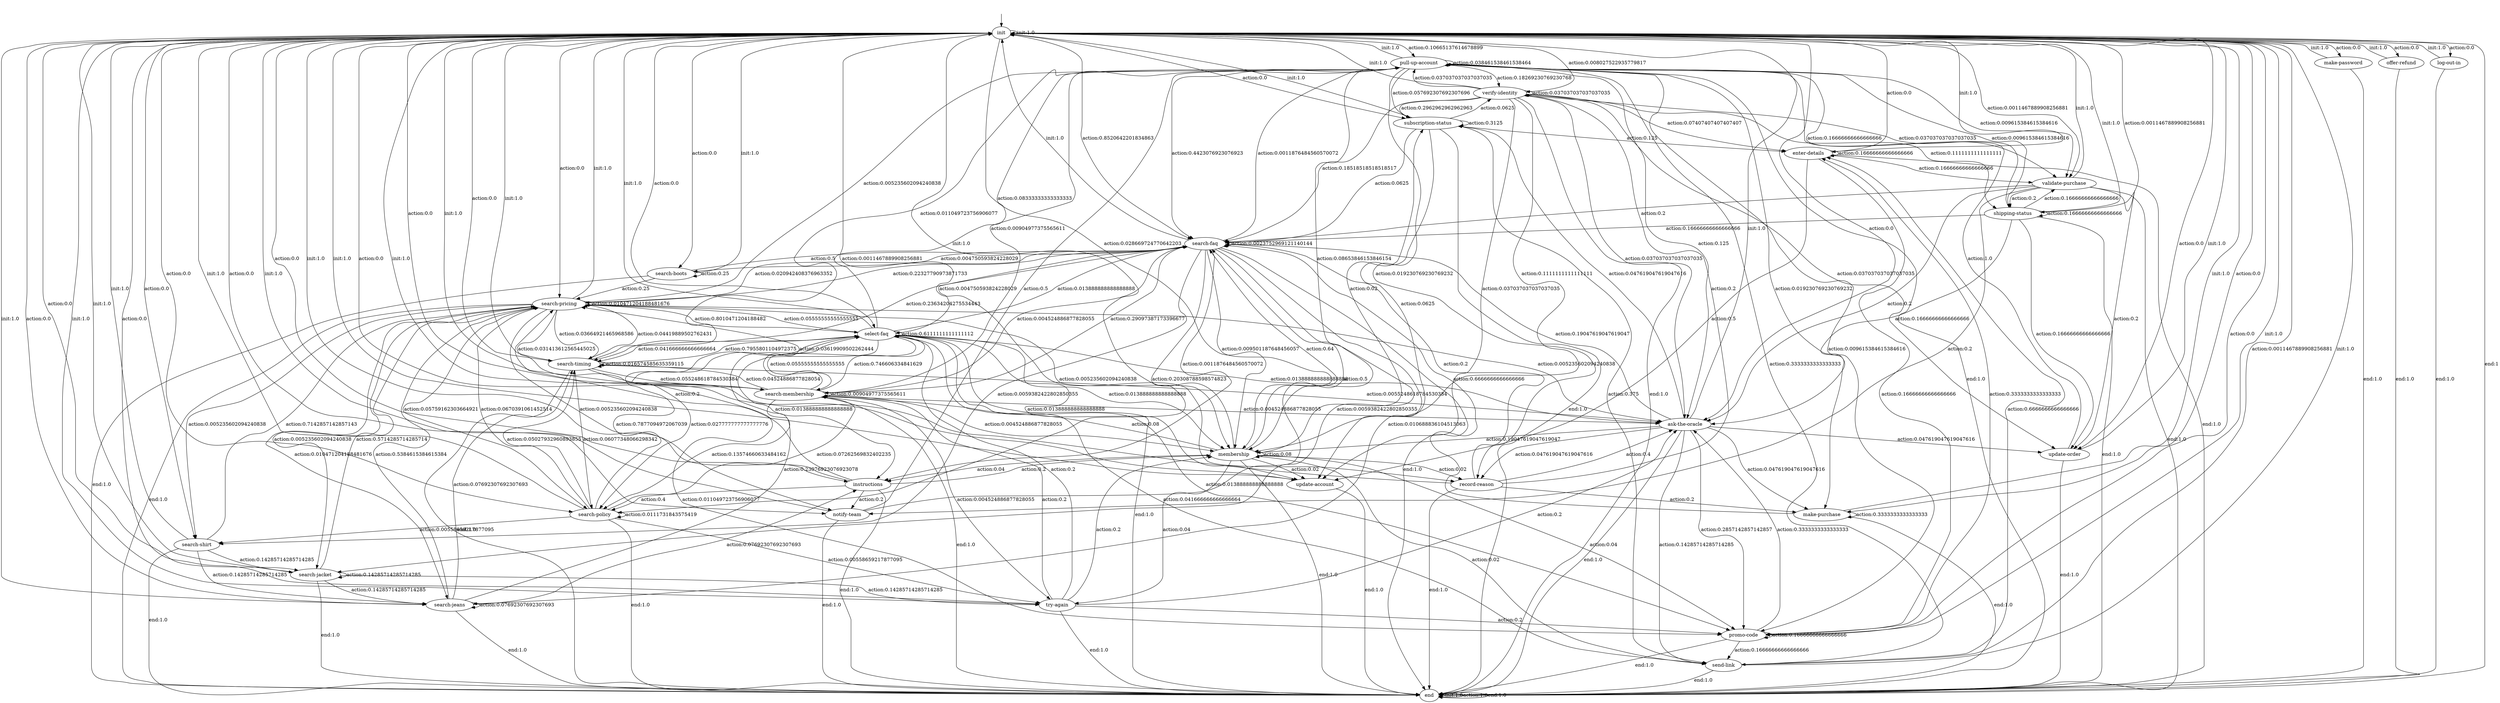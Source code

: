 digraph learned_mdp {
s0 [label="init"];
s1 [label="pull-up-account"];
s2 [label="enter-details"];
s3 [label="verify-identity"];
s4 [label="make-password"];
s5 [label="search-timing"];
s6 [label="search-policy"];
s7 [label="validate-purchase"];
s8 [label="search-faq"];
s9 [label="membership"];
s10 [label="search-boots"];
s11 [label="try-again"];
s12 [label="ask-the-oracle"];
s13 [label="update-order"];
s14 [label="promo-code"];
s15 [label="update-account"];
s16 [label="search-membership"];
s17 [label="make-purchase"];
s18 [label="offer-refund"];
s19 [label="notify-team"];
s20 [label="record-reason"];
s21 [label="search-jeans"];
s22 [label="shipping-status"];
s23 [label="search-shirt"];
s24 [label="instructions"];
s25 [label="search-jacket"];
s26 [label="log-out-in"];
s27 [label="select-faq"];
s28 [label="subscription-status"];
s29 [label="send-link"];
s30 [label="search-pricing"];
s31 [label="end"];
s0 -> s0  [label="init:1.0"];
s0 -> s1  [label="action:0.10665137614678899"];
s0 -> s2  [label="action:0.0"];
s0 -> s3  [label="action:0.008027522935779817"];
s0 -> s4  [label="action:0.0"];
s0 -> s5  [label="action:0.0"];
s0 -> s6  [label="action:0.0"];
s0 -> s7  [label="action:0.0011467889908256881"];
s0 -> s8  [label="action:0.8520642201834863"];
s0 -> s9  [label="action:0.028669724770642203"];
s0 -> s10  [label="action:0.0"];
s0 -> s11  [label="action:0.0"];
s0 -> s12  [label="action:0.0"];
s0 -> s13  [label="action:0.0"];
s0 -> s14  [label="action:0.0"];
s0 -> s15  [label="action:0.0"];
s0 -> s16  [label="action:0.0"];
s0 -> s17  [label="action:0.0"];
s0 -> s18  [label="action:0.0"];
s0 -> s19  [label="action:0.0"];
s0 -> s20  [label="action:0.0011467889908256881"];
s0 -> s21  [label="action:0.0"];
s0 -> s22  [label="action:0.0011467889908256881"];
s0 -> s23  [label="action:0.0"];
s0 -> s24  [label="action:0.0"];
s0 -> s25  [label="action:0.0"];
s0 -> s26  [label="action:0.0"];
s0 -> s27  [label="action:0.0"];
s0 -> s28  [label="action:0.0"];
s0 -> s29  [label="action:0.0011467889908256881"];
s0 -> s30  [label="action:0.0"];
s0 -> s31  [label="end:1"];
s1 -> s0  [label="init:1.0"];
s1 -> s1  [label="action:0.038461538461538464"];
s1 -> s3  [label="action:0.18269230769230768"];
s1 -> s7  [label="action:0.009615384615384616"];
s1 -> s8  [label="action:0.4423076923076923"];
s1 -> s9  [label="action:0.08653846153846154"];
s1 -> s12  [label="action:0.125"];
s1 -> s14  [label="action:0.009615384615384616"];
s1 -> s17  [label="action:0.019230769230769232"];
s1 -> s20  [label="action:0.019230769230769232"];
s1 -> s22  [label="action:0.009615384615384616"];
s1 -> s28  [label="action:0.057692307692307696"];
s1 -> s31 [label="end:1.0"];
s2 -> s0  [label="init:1.0"];
s2 -> s2  [label="action:0.16666666666666666"];
s2 -> s7  [label="action:0.16666666666666666"];
s2 -> s14  [label="action:0.16666666666666666"];
s2 -> s15  [label="action:0.5"];
s2 -> s31 [label="end:1.0"];
s3 -> s0  [label="init:1.0"];
s3 -> s1  [label="action:0.037037037037037035"];
s3 -> s2  [label="action:0.07407407407407407"];
s3 -> s3  [label="action:0.037037037037037035"];
s3 -> s7  [label="action:0.037037037037037035"];
s3 -> s8  [label="action:0.18518518518518517"];
s3 -> s9  [label="action:0.1111111111111111"];
s3 -> s12  [label="action:0.037037037037037035"];
s3 -> s13  [label="action:0.037037037037037035"];
s3 -> s15  [label="action:0.037037037037037035"];
s3 -> s22  [label="action:0.1111111111111111"];
s3 -> s28  [label="action:0.2962962962962963"];
s3 -> s31 [label="end:1.0"];
s4 -> s0  [label="init:1.0"];
s4 -> s31 [label="end:1.0"];
s5 -> s0  [label="init:1.0"];
s5 -> s1  [label="action:0.011049723756906077"];
s5 -> s5  [label="action:0.016574585635359115"];
s5 -> s6  [label="action:0.06077348066298342"];
s5 -> s12  [label="action:0.0055248618784530384"];
s5 -> s14  [label="action:0.011049723756906077"];
s5 -> s16  [label="action:0.055248618784530384"];
s5 -> s27  [label="action:0.7955801104972375"];
s5 -> s30  [label="action:0.04419889502762431"];
s5 -> s31 [label="end:1.0"];
s6 -> s0  [label="init:1.0"];
s6 -> s5  [label="action:0.05027932960893855"];
s6 -> s6  [label="action:0.0111731843575419"];
s6 -> s11  [label="action:0.00558659217877095"];
s6 -> s16  [label="action:0.07262569832402235"];
s6 -> s23  [label="action:0.00558659217877095"];
s6 -> s27  [label="action:0.7877094972067039"];
s6 -> s30  [label="action:0.0670391061452514"];
s6 -> s31 [label="end:1.0"];
s7 -> s0  [label="init:1.0"];
s7 -> s8  [label="action:0.2"];
s7 -> s12  [label="action:0.2"];
s7 -> s13  [label="action:0.2"];
s7 -> s19  [label="action:0.2"];
s7 -> s22  [label="action:0.2"];
s7 -> s31 [label="end:1.0"];
s8 -> s0  [label="init:1.0"];
s8 -> s1  [label="action:0.0011876484560570072"];
s8 -> s5  [label="action:0.23634204275534443"];
s8 -> s6  [label="action:0.20308788598574823"];
s8 -> s8  [label="action:0.0023752969121140144"];
s8 -> s9  [label="action:0.009501187648456057"];
s8 -> s10  [label="action:0.004750593824228029"];
s8 -> s16  [label="action:0.29097387173396677"];
s8 -> s21  [label="action:0.010688836104513063"];
s8 -> s23  [label="action:0.0059382422802850355"];
s8 -> s24  [label="action:0.0011876484560570072"];
s8 -> s25  [label="action:0.0059382422802850355"];
s8 -> s27  [label="action:0.004750593824228029"];
s8 -> s30  [label="action:0.22327790973871733"];
s8 -> s31 [label="end:1.0"];
s9 -> s0  [label="init:1.0"];
s9 -> s8  [label="action:0.64"];
s9 -> s9  [label="action:0.08"];
s9 -> s11  [label="action:0.04"];
s9 -> s14  [label="action:0.04"];
s9 -> s15  [label="action:0.02"];
s9 -> s16  [label="action:0.08"];
s9 -> s20  [label="action:0.02"];
s9 -> s24  [label="action:0.04"];
s9 -> s28  [label="action:0.02"];
s9 -> s29  [label="action:0.02"];
s9 -> s31 [label="end:1.0"];
s10 -> s0  [label="init:1.0"];
s10 -> s8  [label="action:0.5"];
s10 -> s10  [label="action:0.25"];
s10 -> s30  [label="action:0.25"];
s10 -> s31 [label="end:1.0"];
s11 -> s0  [label="init:1.0"];
s11 -> s9  [label="action:0.2"];
s11 -> s12  [label="action:0.2"];
s11 -> s14  [label="action:0.2"];
s11 -> s16  [label="action:0.2"];
s11 -> s27  [label="action:0.2"];
s11 -> s31 [label="end:1.0"];
s12 -> s0  [label="init:1.0"];
s12 -> s8  [label="action:0.19047619047619047"];
s12 -> s9  [label="action:0.19047619047619047"];
s12 -> s13  [label="action:0.047619047619047616"];
s12 -> s14  [label="action:0.2857142857142857"];
s12 -> s17  [label="action:0.047619047619047616"];
s12 -> s20  [label="action:0.047619047619047616"];
s12 -> s28  [label="action:0.047619047619047616"];
s12 -> s29  [label="action:0.14285714285714285"];
s12 -> s31 [label="end:1.0"];
s13 -> s0  [label="init:1.0"];
s13 -> s1  [label="action:1.0"];
s13 -> s31 [label="end:1.0"];
s14 -> s0  [label="init:1.0"];
s14 -> s2  [label="action:0.3333333333333333"];
s14 -> s12  [label="action:0.3333333333333333"];
s14 -> s14  [label="action:0.16666666666666666"];
s14 -> s29  [label="action:0.16666666666666666"];
s14 -> s31 [label="end:1.0"];
s15 -> s0  [label="init:1.0"];
s15 -> s31 [label="end:1.0"];
s16 -> s0  [label="init:1.0"];
s16 -> s1  [label="action:0.00904977375565611"];
s16 -> s5  [label="action:0.04524886877828054"];
s16 -> s6  [label="action:0.13574660633484162"];
s16 -> s8  [label="action:0.004524886877828055"];
s16 -> s9  [label="action:0.004524886877828055"];
s16 -> s11  [label="action:0.004524886877828055"];
s16 -> s12  [label="action:0.004524886877828055"];
s16 -> s16  [label="action:0.00904977375565611"];
s16 -> s27  [label="action:0.746606334841629"];
s16 -> s30  [label="action:0.03619909502262444"];
s16 -> s31 [label="end:1.0"];
s17 -> s0  [label="init:1.0"];
s17 -> s8  [label="action:0.6666666666666666"];
s17 -> s17  [label="action:0.3333333333333333"];
s17 -> s31 [label="end:1.0"];
s18 -> s0  [label="init:1.0"];
s18 -> s31 [label="end:1.0"];
s19 -> s0  [label="init:1.0"];
s19 -> s1  [label="action:0.5"];
s19 -> s8  [label="action:0.5"];
s19 -> s31 [label="end:1.0"];
s20 -> s0  [label="init:1.0"];
s20 -> s3  [label="action:0.2"];
s20 -> s8  [label="action:0.2"];
s20 -> s12  [label="action:0.4"];
s20 -> s17  [label="action:0.2"];
s20 -> s31 [label="end:1.0"];
s21 -> s0  [label="init:1.0"];
s21 -> s5  [label="action:0.07692307692307693"];
s21 -> s21  [label="action:0.07692307692307693"];
s21 -> s24  [label="action:0.07692307692307693"];
s21 -> s27  [label="action:0.23076923076923078"];
s21 -> s30  [label="action:0.5384615384615384"];
s21 -> s31 [label="end:1.0"];
s22 -> s0  [label="init:1.0"];
s22 -> s1  [label="action:0.16666666666666666"];
s22 -> s7  [label="action:0.16666666666666666"];
s22 -> s8  [label="action:0.16666666666666666"];
s22 -> s12  [label="action:0.16666666666666666"];
s22 -> s13  [label="action:0.16666666666666666"];
s22 -> s22  [label="action:0.16666666666666666"];
s22 -> s31 [label="end:1.0"];
s23 -> s0  [label="init:1.0"];
s23 -> s21  [label="action:0.14285714285714285"];
s23 -> s25  [label="action:0.14285714285714285"];
s23 -> s30  [label="action:0.7142857142857143"];
s23 -> s31 [label="end:1.0"];
s24 -> s0  [label="init:1.0"];
s24 -> s6  [label="action:0.4"];
s24 -> s9  [label="action:0.2"];
s24 -> s19  [label="action:0.2"];
s24 -> s30  [label="action:0.2"];
s24 -> s31 [label="end:1.0"];
s25 -> s0  [label="init:1.0"];
s25 -> s11  [label="action:0.14285714285714285"];
s25 -> s21  [label="action:0.14285714285714285"];
s25 -> s25  [label="action:0.14285714285714285"];
s25 -> s30  [label="action:0.5714285714285714"];
s25 -> s31 [label="end:1.0"];
s26 -> s0  [label="init:1.0"];
s26 -> s31 [label="end:1.0"];
s27 -> s0  [label="init:1.0"];
s27 -> s1  [label="action:0.08333333333333333"];
s27 -> s5  [label="action:0.041666666666666664"];
s27 -> s6  [label="action:0.027777777777777776"];
s27 -> s8  [label="action:0.013888888888888888"];
s27 -> s9  [label="action:0.013888888888888888"];
s27 -> s12  [label="action:0.013888888888888888"];
s27 -> s14  [label="action:0.013888888888888888"];
s27 -> s15  [label="action:0.013888888888888888"];
s27 -> s16  [label="action:0.05555555555555555"];
s27 -> s24  [label="action:0.013888888888888888"];
s27 -> s27  [label="action:0.6111111111111112"];
s27 -> s29  [label="action:0.041666666666666664"];
s27 -> s30  [label="action:0.05555555555555555"];
s27 -> s31 [label="end:1.0"];
s28 -> s0  [label="init:1.0"];
s28 -> s2  [label="action:0.125"];
s28 -> s3  [label="action:0.0625"];
s28 -> s8  [label="action:0.0625"];
s28 -> s15  [label="action:0.0625"];
s28 -> s28  [label="action:0.3125"];
s28 -> s29  [label="action:0.375"];
s28 -> s31 [label="end:1.0"];
s29 -> s0  [label="init:1.0"];
s29 -> s1  [label="action:0.3333333333333333"];
s29 -> s2  [label="action:0.6666666666666666"];
s29 -> s31 [label="end:1.0"];
s30 -> s0  [label="init:1.0"];
s30 -> s1  [label="action:0.005235602094240838"];
s30 -> s5  [label="action:0.03664921465968586"];
s30 -> s6  [label="action:0.05759162303664921"];
s30 -> s8  [label="action:0.020942408376963352"];
s30 -> s9  [label="action:0.005235602094240838"];
s30 -> s12  [label="action:0.005235602094240838"];
s30 -> s16  [label="action:0.031413612565445025"];
s30 -> s19  [label="action:0.005235602094240838"];
s30 -> s21  [label="action:0.010471204188481676"];
s30 -> s23  [label="action:0.005235602094240838"];
s30 -> s25  [label="action:0.005235602094240838"];
s30 -> s27  [label="action:0.8010471204188482"];
s30 -> s30  [label="action:0.010471204188481676"];
s30 -> s31 [label="end:1.0"];
s31 -> s31 [label="init:1.0"];
s31 -> s31  [label="action:1.0"];
s31 -> s31  [label="end:1.0"];
__start0 [label="", shape=none];
__start0 -> s0  [label=""];
}